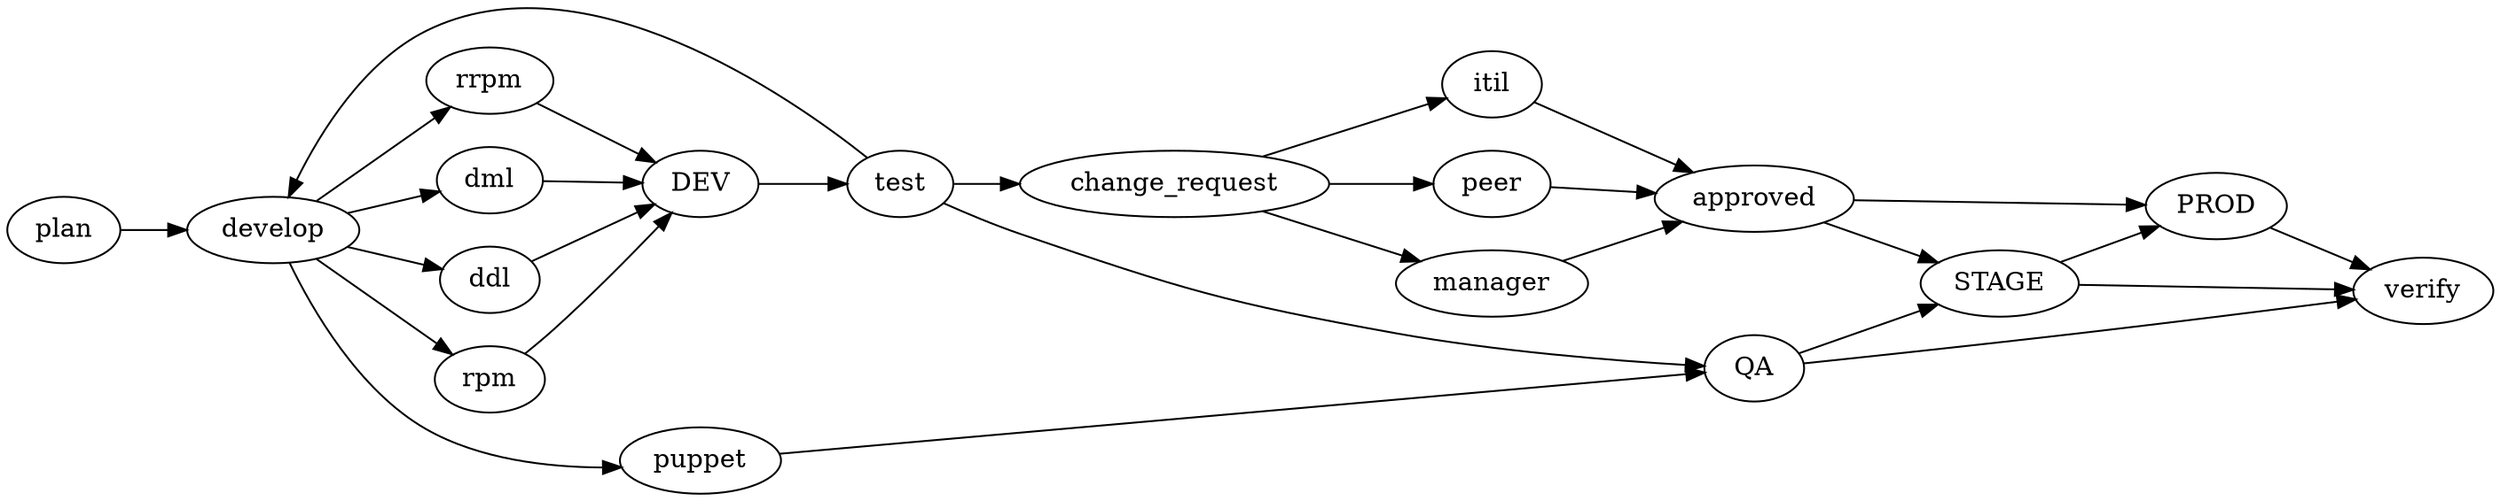 digraph {
rankdir=LR;
plan -> develop;
develop -> dml;
develop -> ddl;
develop -> rpm;
develop -> rrpm;
develop -> puppet;
dml -> DEV;
ddl -> DEV;
rpm -> DEV;
rrpm -> DEV;
puppet -> QA;
DEV -> test;
test -> develop;
test -> QA;
test -> change_request;
QA -> STAGE;
STAGE -> PROD;
change_request -> peer;
change_request -> manager;
change_request -> itil;
peer -> approved;
manager -> approved;
itil -> approved;
approved -> STAGE;
approved -> PROD;
QA -> verify;
STAGE -> verify;
PROD -> verify;
}
